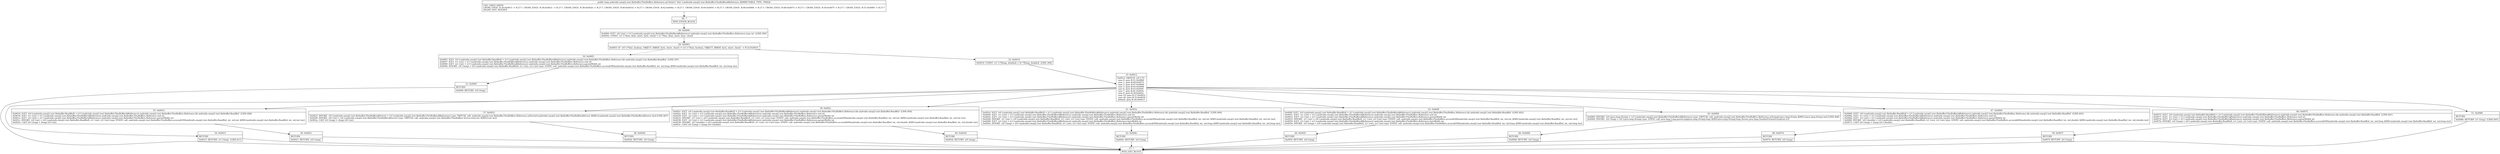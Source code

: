 digraph "CFG forandroidx.emoji2.text.flatbuffer.FlexBuffers.Reference.asUInt()J" {
Node_26 [shape=record,label="{26\:\ ?|MTH_ENTER_BLOCK\l}"];
Node_28 [shape=record,label="{28\:\ 0x0000|0x0000: IGET  (r0 I:int) = (r3 I:androidx.emoji2.text.flatbuffer.FlexBuffers$Reference) androidx.emoji2.text.flatbuffer.FlexBuffers.Reference.type int  (LINE:395)\l0x0002: CONST  (r1 I:??[int, float, short, byte, char]) = (2 ??[int, float, short, byte, char]) \l}"];
Node_29 [shape=record,label="{29\:\ 0x0003|0x0003: IF  (r0 I:??[int, boolean, OBJECT, ARRAY, byte, short, char]) != (r1 I:??[int, boolean, OBJECT, ARRAY, byte, short, char])  \-\> B:32:0x0010 \l}"];
Node_30 [shape=record,label="{30\:\ 0x0005|0x0005: IGET  (r0 I:androidx.emoji2.text.flatbuffer.ReadBuf) = (r3 I:androidx.emoji2.text.flatbuffer.FlexBuffers$Reference) androidx.emoji2.text.flatbuffer.FlexBuffers.Reference.bb androidx.emoji2.text.flatbuffer.ReadBuf  (LINE:397)\l0x0007: IGET  (r1 I:int) = (r3 I:androidx.emoji2.text.flatbuffer.FlexBuffers$Reference) androidx.emoji2.text.flatbuffer.FlexBuffers.Reference.end int \l0x0009: IGET  (r2 I:int) = (r3 I:androidx.emoji2.text.flatbuffer.FlexBuffers$Reference) androidx.emoji2.text.flatbuffer.FlexBuffers.Reference.parentWidth int \l0x000b: INVOKE  (r0 I:long) = (r0 I:androidx.emoji2.text.flatbuffer.ReadBuf), (r1 I:int), (r2 I:int) type: STATIC call: androidx.emoji2.text.flatbuffer.FlexBuffers.access$300(androidx.emoji2.text.flatbuffer.ReadBuf, int, int):long A[MD:(androidx.emoji2.text.flatbuffer.ReadBuf, int, int):long (m)]\l}"];
Node_31 [shape=record,label="{31\:\ 0x000f|RETURN\l|0x000f: RETURN  (r0 I:long) \l}"];
Node_27 [shape=record,label="{27\:\ ?|MTH_EXIT_BLOCK\l}"];
Node_32 [shape=record,label="{32\:\ 0x0010|0x0010: CONST  (r1 I:??[long, double]) = (0 ??[long, double])  (LINE:399)\l}"];
Node_33 [shape=record,label="{33\:\ 0x0012|0x0012: SWITCH  (r0 I:??)\l case 0: goto B:51:0x0080\l case 1: goto B:49:0x0075\l case 3: goto B:47:0x0069\l case 5: goto B:45:0x0060\l case 6: goto B:43:0x004f\l case 7: goto B:41:0x003e\l case 8: goto B:39:0x002c\l case 10: goto B:37:0x0022\l case 26: goto B:35:0x0016\l default: goto B:34:0x0015 \l}"];
Node_34 [shape=record,label="{34\:\ 0x0015|RETURN\l|0x0015: RETURN  (r1 I:long)  (LINE:411)\l}"];
Node_35 [shape=record,label="{35\:\ 0x0016|0x0016: IGET  (r0 I:androidx.emoji2.text.flatbuffer.ReadBuf) = (r3 I:androidx.emoji2.text.flatbuffer.FlexBuffers$Reference) androidx.emoji2.text.flatbuffer.FlexBuffers.Reference.bb androidx.emoji2.text.flatbuffer.ReadBuf  (LINE:408)\l0x0018: IGET  (r1 I:int) = (r3 I:androidx.emoji2.text.flatbuffer.FlexBuffers$Reference) androidx.emoji2.text.flatbuffer.FlexBuffers.Reference.end int \l0x001a: IGET  (r2 I:int) = (r3 I:androidx.emoji2.text.flatbuffer.FlexBuffers$Reference) androidx.emoji2.text.flatbuffer.FlexBuffers.Reference.parentWidth int \l0x001c: INVOKE  (r0 I:int) = (r0 I:androidx.emoji2.text.flatbuffer.ReadBuf), (r1 I:int), (r2 I:int) type: STATIC call: androidx.emoji2.text.flatbuffer.FlexBuffers.access$100(androidx.emoji2.text.flatbuffer.ReadBuf, int, int):int A[MD:(androidx.emoji2.text.flatbuffer.ReadBuf, int, int):int (m)]\l0x0020: CAST (r0 I:long) = (long) (r0 I:int) \l}"];
Node_36 [shape=record,label="{36\:\ 0x0021|RETURN\l|0x0021: RETURN  (r0 I:long) \l}"];
Node_37 [shape=record,label="{37\:\ 0x0022|0x0022: INVOKE  (r0 I:androidx.emoji2.text.flatbuffer.FlexBuffers$Vector) = (r3 I:androidx.emoji2.text.flatbuffer.FlexBuffers$Reference) type: VIRTUAL call: androidx.emoji2.text.flatbuffer.FlexBuffers.Reference.asVector():androidx.emoji2.text.flatbuffer.FlexBuffers$Vector A[MD:():androidx.emoji2.text.flatbuffer.FlexBuffers$Vector (m)] (LINE:407)\l0x0026: INVOKE  (r0 I:int) = (r0 I:androidx.emoji2.text.flatbuffer.FlexBuffers$Vector) type: VIRTUAL call: androidx.emoji2.text.flatbuffer.FlexBuffers.Vector.size():int A[MD:():int (m)]\l0x002a: CAST (r0 I:long) = (long) (r0 I:int) \l}"];
Node_38 [shape=record,label="{38\:\ 0x002b|RETURN\l|0x002b: RETURN  (r0 I:long) \l}"];
Node_39 [shape=record,label="{39\:\ 0x002c|0x002c: IGET  (r0 I:androidx.emoji2.text.flatbuffer.ReadBuf) = (r3 I:androidx.emoji2.text.flatbuffer.FlexBuffers$Reference) androidx.emoji2.text.flatbuffer.FlexBuffers.Reference.bb androidx.emoji2.text.flatbuffer.ReadBuf  (LINE:404)\l0x002e: IGET  (r1 I:int) = (r3 I:androidx.emoji2.text.flatbuffer.FlexBuffers$Reference) androidx.emoji2.text.flatbuffer.FlexBuffers.Reference.end int \l0x0030: IGET  (r2 I:int) = (r3 I:androidx.emoji2.text.flatbuffer.FlexBuffers$Reference) androidx.emoji2.text.flatbuffer.FlexBuffers.Reference.parentWidth int \l0x0032: INVOKE  (r1 I:int) = (r0 I:androidx.emoji2.text.flatbuffer.ReadBuf), (r1 I:int), (r2 I:int) type: STATIC call: androidx.emoji2.text.flatbuffer.FlexBuffers.access$200(androidx.emoji2.text.flatbuffer.ReadBuf, int, int):int A[MD:(androidx.emoji2.text.flatbuffer.ReadBuf, int, int):int (m)]\l0x0036: IGET  (r2 I:int) = (r3 I:androidx.emoji2.text.flatbuffer.FlexBuffers$Reference) androidx.emoji2.text.flatbuffer.FlexBuffers.Reference.parentWidth int \l0x0038: INVOKE  (r0 I:double) = (r0 I:androidx.emoji2.text.flatbuffer.ReadBuf), (r1 I:int), (r2 I:int) type: STATIC call: androidx.emoji2.text.flatbuffer.FlexBuffers.access$400(androidx.emoji2.text.flatbuffer.ReadBuf, int, int):double A[MD:(androidx.emoji2.text.flatbuffer.ReadBuf, int, int):double (m)]\l0x003c: CAST (r0 I:long) = (long) (r0 I:double) \l}"];
Node_40 [shape=record,label="{40\:\ 0x003d|RETURN\l|0x003d: RETURN  (r0 I:long) \l}"];
Node_41 [shape=record,label="{41\:\ 0x003e|0x003e: IGET  (r0 I:androidx.emoji2.text.flatbuffer.ReadBuf) = (r3 I:androidx.emoji2.text.flatbuffer.FlexBuffers$Reference) androidx.emoji2.text.flatbuffer.FlexBuffers.Reference.bb androidx.emoji2.text.flatbuffer.ReadBuf  (LINE:400)\l0x0040: IGET  (r1 I:int) = (r3 I:androidx.emoji2.text.flatbuffer.FlexBuffers$Reference) androidx.emoji2.text.flatbuffer.FlexBuffers.Reference.end int \l0x0042: IGET  (r2 I:int) = (r3 I:androidx.emoji2.text.flatbuffer.FlexBuffers$Reference) androidx.emoji2.text.flatbuffer.FlexBuffers.Reference.parentWidth int \l0x0044: INVOKE  (r1 I:int) = (r0 I:androidx.emoji2.text.flatbuffer.ReadBuf), (r1 I:int), (r2 I:int) type: STATIC call: androidx.emoji2.text.flatbuffer.FlexBuffers.access$200(androidx.emoji2.text.flatbuffer.ReadBuf, int, int):int A[MD:(androidx.emoji2.text.flatbuffer.ReadBuf, int, int):int (m)]\l0x0048: IGET  (r2 I:int) = (r3 I:androidx.emoji2.text.flatbuffer.FlexBuffers$Reference) androidx.emoji2.text.flatbuffer.FlexBuffers.Reference.byteWidth int \l0x004a: INVOKE  (r0 I:long) = (r0 I:androidx.emoji2.text.flatbuffer.ReadBuf), (r1 I:int), (r2 I:int) type: STATIC call: androidx.emoji2.text.flatbuffer.FlexBuffers.access$300(androidx.emoji2.text.flatbuffer.ReadBuf, int, int):long A[MD:(androidx.emoji2.text.flatbuffer.ReadBuf, int, int):long (m)]\l}"];
Node_42 [shape=record,label="{42\:\ 0x004e|RETURN\l|0x004e: RETURN  (r0 I:long) \l}"];
Node_43 [shape=record,label="{43\:\ 0x004f|0x004f: IGET  (r0 I:androidx.emoji2.text.flatbuffer.ReadBuf) = (r3 I:androidx.emoji2.text.flatbuffer.FlexBuffers$Reference) androidx.emoji2.text.flatbuffer.FlexBuffers.Reference.bb androidx.emoji2.text.flatbuffer.ReadBuf  (LINE:402)\l0x0051: IGET  (r1 I:int) = (r3 I:androidx.emoji2.text.flatbuffer.FlexBuffers$Reference) androidx.emoji2.text.flatbuffer.FlexBuffers.Reference.end int \l0x0053: IGET  (r2 I:int) = (r3 I:androidx.emoji2.text.flatbuffer.FlexBuffers$Reference) androidx.emoji2.text.flatbuffer.FlexBuffers.Reference.parentWidth int \l0x0055: INVOKE  (r1 I:int) = (r0 I:androidx.emoji2.text.flatbuffer.ReadBuf), (r1 I:int), (r2 I:int) type: STATIC call: androidx.emoji2.text.flatbuffer.FlexBuffers.access$200(androidx.emoji2.text.flatbuffer.ReadBuf, int, int):int A[MD:(androidx.emoji2.text.flatbuffer.ReadBuf, int, int):int (m)]\l0x0059: IGET  (r2 I:int) = (r3 I:androidx.emoji2.text.flatbuffer.FlexBuffers$Reference) androidx.emoji2.text.flatbuffer.FlexBuffers.Reference.byteWidth int \l0x005b: INVOKE  (r0 I:long) = (r0 I:androidx.emoji2.text.flatbuffer.ReadBuf), (r1 I:int), (r2 I:int) type: STATIC call: androidx.emoji2.text.flatbuffer.FlexBuffers.access$500(androidx.emoji2.text.flatbuffer.ReadBuf, int, int):long A[MD:(androidx.emoji2.text.flatbuffer.ReadBuf, int, int):long (m)]\l}"];
Node_44 [shape=record,label="{44\:\ 0x005f|RETURN\l|0x005f: RETURN  (r0 I:long) \l}"];
Node_45 [shape=record,label="{45\:\ 0x0060|0x0060: INVOKE  (r0 I:java.lang.String) = (r3 I:androidx.emoji2.text.flatbuffer.FlexBuffers$Reference) type: VIRTUAL call: androidx.emoji2.text.flatbuffer.FlexBuffers.Reference.asString():java.lang.String A[MD:():java.lang.String (m)] (LINE:406)\l0x0064: INVOKE  (r0 I:long) = (r0 I:java.lang.String) type: STATIC call: java.lang.Long.parseLong(java.lang.String):long A[MD:(java.lang.String):long throws java.lang.NumberFormatException (c)]\l}"];
Node_46 [shape=record,label="{46\:\ 0x0068|RETURN\l|0x0068: RETURN  (r0 I:long) \l}"];
Node_47 [shape=record,label="{47\:\ 0x0069|0x0069: IGET  (r0 I:androidx.emoji2.text.flatbuffer.ReadBuf) = (r3 I:androidx.emoji2.text.flatbuffer.FlexBuffers$Reference) androidx.emoji2.text.flatbuffer.FlexBuffers.Reference.bb androidx.emoji2.text.flatbuffer.ReadBuf  (LINE:403)\l0x006b: IGET  (r1 I:int) = (r3 I:androidx.emoji2.text.flatbuffer.FlexBuffers$Reference) androidx.emoji2.text.flatbuffer.FlexBuffers.Reference.end int \l0x006d: IGET  (r2 I:int) = (r3 I:androidx.emoji2.text.flatbuffer.FlexBuffers$Reference) androidx.emoji2.text.flatbuffer.FlexBuffers.Reference.parentWidth int \l0x006f: INVOKE  (r0 I:double) = (r0 I:androidx.emoji2.text.flatbuffer.ReadBuf), (r1 I:int), (r2 I:int) type: STATIC call: androidx.emoji2.text.flatbuffer.FlexBuffers.access$400(androidx.emoji2.text.flatbuffer.ReadBuf, int, int):double A[MD:(androidx.emoji2.text.flatbuffer.ReadBuf, int, int):double (m)]\l0x0073: CAST (r0 I:long) = (long) (r0 I:double) \l}"];
Node_48 [shape=record,label="{48\:\ 0x0074|RETURN\l|0x0074: RETURN  (r0 I:long) \l}"];
Node_49 [shape=record,label="{49\:\ 0x0075|0x0075: IGET  (r0 I:androidx.emoji2.text.flatbuffer.ReadBuf) = (r3 I:androidx.emoji2.text.flatbuffer.FlexBuffers$Reference) androidx.emoji2.text.flatbuffer.FlexBuffers.Reference.bb androidx.emoji2.text.flatbuffer.ReadBuf  (LINE:401)\l0x0077: IGET  (r1 I:int) = (r3 I:androidx.emoji2.text.flatbuffer.FlexBuffers$Reference) androidx.emoji2.text.flatbuffer.FlexBuffers.Reference.end int \l0x0079: IGET  (r2 I:int) = (r3 I:androidx.emoji2.text.flatbuffer.FlexBuffers$Reference) androidx.emoji2.text.flatbuffer.FlexBuffers.Reference.parentWidth int \l0x007b: INVOKE  (r0 I:long) = (r0 I:androidx.emoji2.text.flatbuffer.ReadBuf), (r1 I:int), (r2 I:int) type: STATIC call: androidx.emoji2.text.flatbuffer.FlexBuffers.access$500(androidx.emoji2.text.flatbuffer.ReadBuf, int, int):long A[MD:(androidx.emoji2.text.flatbuffer.ReadBuf, int, int):long (m)]\l}"];
Node_50 [shape=record,label="{50\:\ 0x007f|RETURN\l|0x007f: RETURN  (r0 I:long) \l}"];
Node_51 [shape=record,label="{51\:\ 0x0080|RETURN\l|0x0080: RETURN  (r1 I:long)  (LINE:405)\l}"];
MethodNode[shape=record,label="{public long androidx.emoji2.text.flatbuffer.FlexBuffers.Reference.asUInt((r3 'this' I:androidx.emoji2.text.flatbuffer.FlexBuffers$Reference A[IMMUTABLE_TYPE, THIS]))  | USE_LINES_HINTS\lCROSS_EDGE: B:34:0x0015 \-\> B:27:?, CROSS_EDGE: B:36:0x0021 \-\> B:27:?, CROSS_EDGE: B:38:0x002b \-\> B:27:?, CROSS_EDGE: B:40:0x003d \-\> B:27:?, CROSS_EDGE: B:42:0x004e \-\> B:27:?, CROSS_EDGE: B:44:0x005f \-\> B:27:?, CROSS_EDGE: B:46:0x0068 \-\> B:27:?, CROSS_EDGE: B:48:0x0074 \-\> B:27:?, CROSS_EDGE: B:50:0x007f \-\> B:27:?, CROSS_EDGE: B:51:0x0080 \-\> B:27:?\lINLINE_NOT_NEEDED\l}"];
MethodNode -> Node_26;Node_26 -> Node_28;
Node_28 -> Node_29;
Node_29 -> Node_30[style=dashed];
Node_29 -> Node_32;
Node_30 -> Node_31;
Node_31 -> Node_27;
Node_32 -> Node_33;
Node_33 -> Node_34;
Node_33 -> Node_35;
Node_33 -> Node_37;
Node_33 -> Node_39;
Node_33 -> Node_41;
Node_33 -> Node_43;
Node_33 -> Node_45;
Node_33 -> Node_47;
Node_33 -> Node_49;
Node_33 -> Node_51;
Node_34 -> Node_27;
Node_35 -> Node_36;
Node_36 -> Node_27;
Node_37 -> Node_38;
Node_38 -> Node_27;
Node_39 -> Node_40;
Node_40 -> Node_27;
Node_41 -> Node_42;
Node_42 -> Node_27;
Node_43 -> Node_44;
Node_44 -> Node_27;
Node_45 -> Node_46;
Node_46 -> Node_27;
Node_47 -> Node_48;
Node_48 -> Node_27;
Node_49 -> Node_50;
Node_50 -> Node_27;
Node_51 -> Node_27;
}

